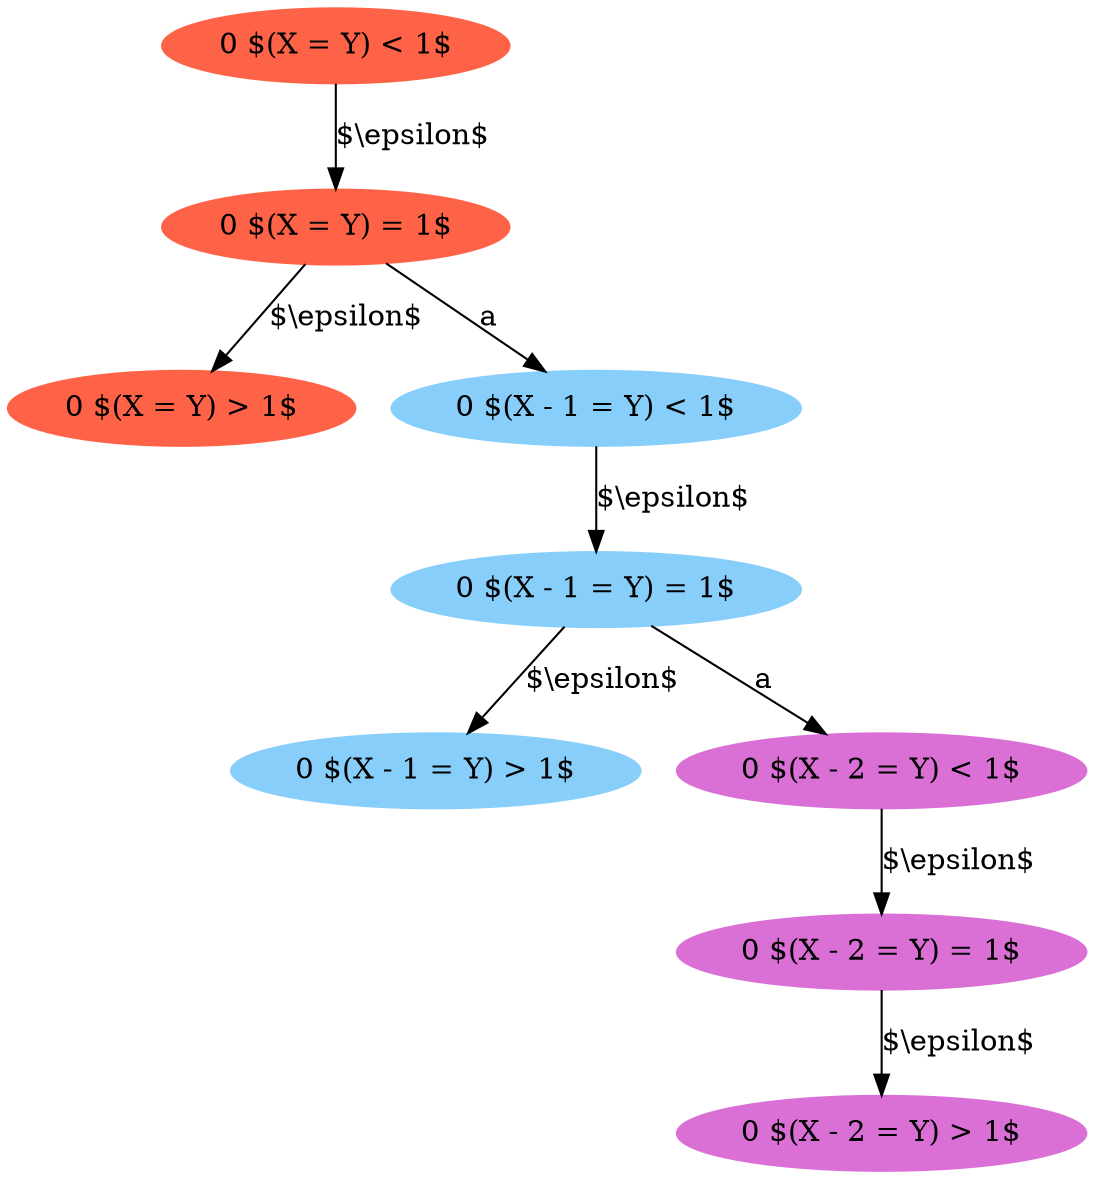 digraph {
"0 $(X = Y) < 1$" [style=filled,color=tomato];
"0 $(X = Y) = 1$" [style=filled,color=tomato];
"0 $(X = Y) > 1$" [style=filled,color=tomato];
"0 $(X - 1 = Y) < 1$" [style=filled,color=lightskyblue];
"0 $(X - 1 = Y) = 1$" [style=filled,color=lightskyblue];
"0 $(X - 1 = Y) > 1$" [style=filled,color=lightskyblue];
"0 $(X - 2 = Y) < 1$" [style=filled,color=orchid];
"0 $(X - 2 = Y) = 1$" [style=filled,color=orchid];
"0 $(X - 2 = Y) > 1$" [style=filled,color=orchid];
"0 $(X = Y) < 1$" -> "0 $(X = Y) = 1$" [label = "$\\epsilon$"]
"0 $(X = Y) = 1$" -> "0 $(X = Y) > 1$" [label = "$\\epsilon$"]
"0 $(X = Y) = 1$" -> "0 $(X - 1 = Y) < 1$" [label = "a"]
"0 $(X - 1 = Y) < 1$" -> "0 $(X - 1 = Y) = 1$" [label = "$\\epsilon$"]
"0 $(X - 1 = Y) = 1$" -> "0 $(X - 1 = Y) > 1$" [label = "$\\epsilon$"]
"0 $(X - 1 = Y) = 1$" -> "0 $(X - 2 = Y) < 1$" [label = "a"]
"0 $(X - 2 = Y) < 1$" -> "0 $(X - 2 = Y) = 1$" [label = "$\\epsilon$"]
"0 $(X - 2 = Y) = 1$" -> "0 $(X - 2 = Y) > 1$" [label = "$\\epsilon$"]
}
